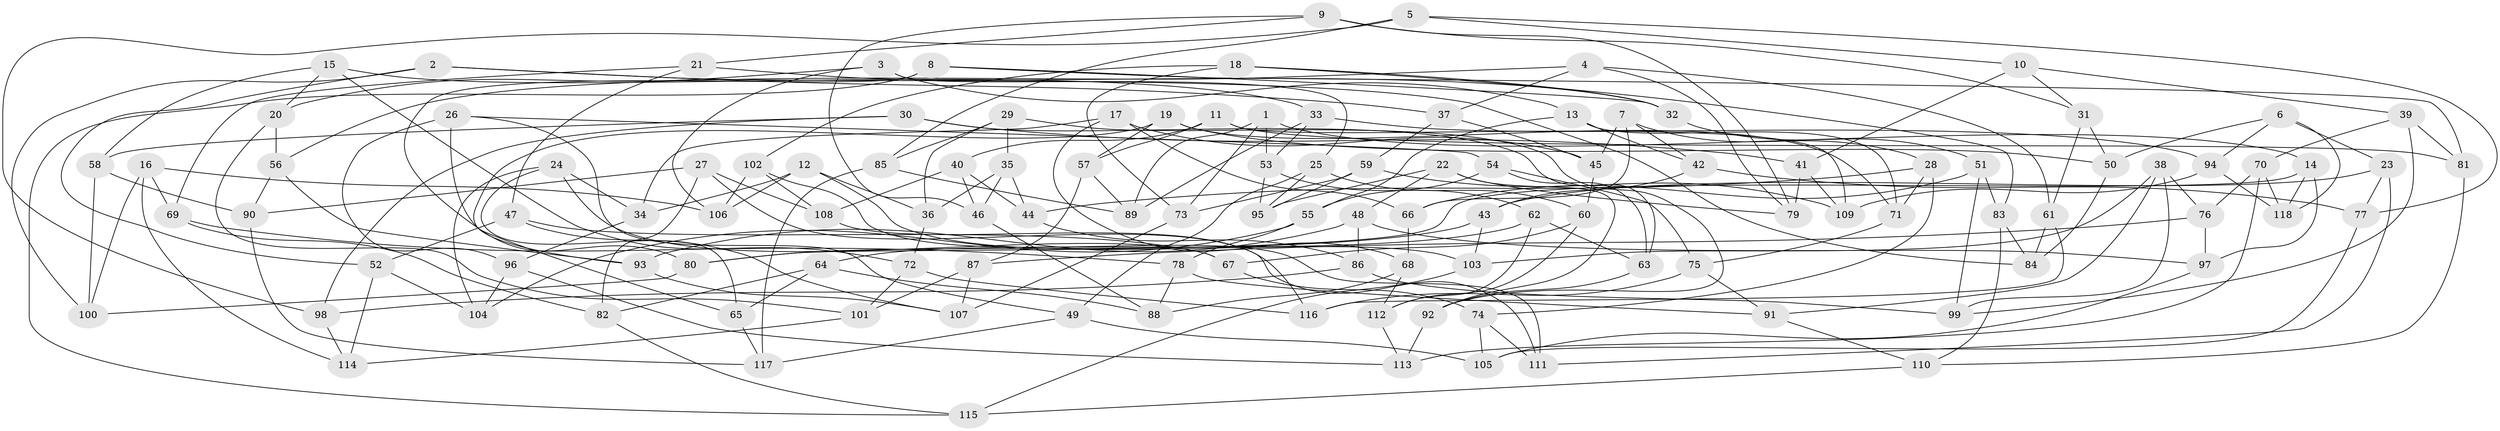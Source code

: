 // coarse degree distribution, {4: 0.5421686746987951, 6: 0.3132530120481928, 5: 0.10843373493975904, 3: 0.03614457831325301}
// Generated by graph-tools (version 1.1) at 2025/38/03/04/25 23:38:12]
// undirected, 118 vertices, 236 edges
graph export_dot {
  node [color=gray90,style=filled];
  1;
  2;
  3;
  4;
  5;
  6;
  7;
  8;
  9;
  10;
  11;
  12;
  13;
  14;
  15;
  16;
  17;
  18;
  19;
  20;
  21;
  22;
  23;
  24;
  25;
  26;
  27;
  28;
  29;
  30;
  31;
  32;
  33;
  34;
  35;
  36;
  37;
  38;
  39;
  40;
  41;
  42;
  43;
  44;
  45;
  46;
  47;
  48;
  49;
  50;
  51;
  52;
  53;
  54;
  55;
  56;
  57;
  58;
  59;
  60;
  61;
  62;
  63;
  64;
  65;
  66;
  67;
  68;
  69;
  70;
  71;
  72;
  73;
  74;
  75;
  76;
  77;
  78;
  79;
  80;
  81;
  82;
  83;
  84;
  85;
  86;
  87;
  88;
  89;
  90;
  91;
  92;
  93;
  94;
  95;
  96;
  97;
  98;
  99;
  100;
  101;
  102;
  103;
  104;
  105;
  106;
  107;
  108;
  109;
  110;
  111;
  112;
  113;
  114;
  115;
  116;
  117;
  118;
  1 -- 89;
  1 -- 73;
  1 -- 53;
  1 -- 14;
  2 -- 37;
  2 -- 84;
  2 -- 52;
  2 -- 100;
  3 -- 13;
  3 -- 106;
  3 -- 25;
  3 -- 20;
  4 -- 61;
  4 -- 37;
  4 -- 56;
  4 -- 79;
  5 -- 98;
  5 -- 77;
  5 -- 10;
  5 -- 85;
  6 -- 23;
  6 -- 118;
  6 -- 94;
  6 -- 50;
  7 -- 66;
  7 -- 28;
  7 -- 45;
  7 -- 42;
  8 -- 115;
  8 -- 81;
  8 -- 32;
  8 -- 80;
  9 -- 46;
  9 -- 79;
  9 -- 21;
  9 -- 31;
  10 -- 41;
  10 -- 39;
  10 -- 31;
  11 -- 109;
  11 -- 40;
  11 -- 57;
  11 -- 81;
  12 -- 106;
  12 -- 36;
  12 -- 34;
  12 -- 103;
  13 -- 55;
  13 -- 42;
  13 -- 71;
  14 -- 118;
  14 -- 97;
  14 -- 80;
  15 -- 20;
  15 -- 72;
  15 -- 58;
  15 -- 33;
  16 -- 106;
  16 -- 69;
  16 -- 114;
  16 -- 100;
  17 -- 66;
  17 -- 34;
  17 -- 45;
  17 -- 68;
  18 -- 102;
  18 -- 83;
  18 -- 32;
  18 -- 73;
  19 -- 50;
  19 -- 71;
  19 -- 65;
  19 -- 57;
  20 -- 101;
  20 -- 56;
  21 -- 69;
  21 -- 47;
  21 -- 32;
  22 -- 92;
  22 -- 48;
  22 -- 95;
  22 -- 79;
  23 -- 77;
  23 -- 43;
  23 -- 111;
  24 -- 67;
  24 -- 104;
  24 -- 34;
  24 -- 65;
  25 -- 60;
  25 -- 95;
  25 -- 49;
  26 -- 54;
  26 -- 49;
  26 -- 96;
  26 -- 93;
  27 -- 108;
  27 -- 111;
  27 -- 90;
  27 -- 82;
  28 -- 74;
  28 -- 44;
  28 -- 71;
  29 -- 35;
  29 -- 85;
  29 -- 36;
  29 -- 92;
  30 -- 41;
  30 -- 63;
  30 -- 98;
  30 -- 58;
  31 -- 61;
  31 -- 50;
  32 -- 51;
  33 -- 53;
  33 -- 94;
  33 -- 89;
  34 -- 96;
  35 -- 36;
  35 -- 44;
  35 -- 46;
  36 -- 72;
  37 -- 59;
  37 -- 45;
  38 -- 99;
  38 -- 103;
  38 -- 76;
  38 -- 91;
  39 -- 99;
  39 -- 70;
  39 -- 81;
  40 -- 108;
  40 -- 46;
  40 -- 44;
  41 -- 109;
  41 -- 79;
  42 -- 43;
  42 -- 77;
  43 -- 80;
  43 -- 103;
  44 -- 86;
  45 -- 60;
  46 -- 88;
  47 -- 67;
  47 -- 107;
  47 -- 52;
  48 -- 93;
  48 -- 86;
  48 -- 97;
  49 -- 105;
  49 -- 117;
  50 -- 84;
  51 -- 99;
  51 -- 83;
  51 -- 66;
  52 -- 114;
  52 -- 104;
  53 -- 95;
  53 -- 62;
  54 -- 75;
  54 -- 63;
  54 -- 55;
  55 -- 104;
  55 -- 78;
  56 -- 90;
  56 -- 93;
  57 -- 87;
  57 -- 89;
  58 -- 90;
  58 -- 100;
  59 -- 73;
  59 -- 95;
  59 -- 109;
  60 -- 67;
  60 -- 112;
  61 -- 84;
  61 -- 116;
  62 -- 112;
  62 -- 63;
  62 -- 64;
  63 -- 92;
  64 -- 65;
  64 -- 82;
  64 -- 88;
  65 -- 117;
  66 -- 68;
  67 -- 74;
  68 -- 88;
  68 -- 112;
  69 -- 78;
  69 -- 82;
  70 -- 76;
  70 -- 113;
  70 -- 118;
  71 -- 75;
  72 -- 101;
  72 -- 116;
  73 -- 107;
  74 -- 105;
  74 -- 111;
  75 -- 116;
  75 -- 91;
  76 -- 87;
  76 -- 97;
  77 -- 105;
  78 -- 88;
  78 -- 91;
  80 -- 100;
  81 -- 110;
  82 -- 115;
  83 -- 84;
  83 -- 110;
  85 -- 89;
  85 -- 117;
  86 -- 99;
  86 -- 98;
  87 -- 107;
  87 -- 101;
  90 -- 117;
  91 -- 110;
  92 -- 113;
  93 -- 107;
  94 -- 118;
  94 -- 109;
  96 -- 113;
  96 -- 104;
  97 -- 105;
  98 -- 114;
  101 -- 114;
  102 -- 111;
  102 -- 106;
  102 -- 108;
  103 -- 115;
  108 -- 116;
  110 -- 115;
  112 -- 113;
}
